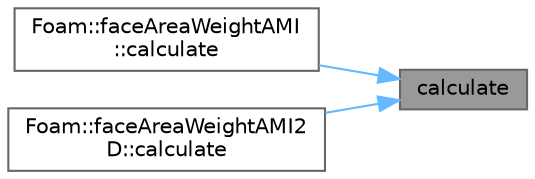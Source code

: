 digraph "calculate"
{
 // LATEX_PDF_SIZE
  bgcolor="transparent";
  edge [fontname=Helvetica,fontsize=10,labelfontname=Helvetica,labelfontsize=10];
  node [fontname=Helvetica,fontsize=10,shape=box,height=0.2,width=0.4];
  rankdir="RL";
  Node1 [id="Node000001",label="calculate",height=0.2,width=0.4,color="gray40", fillcolor="grey60", style="filled", fontcolor="black",tooltip=" "];
  Node1 -> Node2 [id="edge1_Node000001_Node000002",dir="back",color="steelblue1",style="solid",tooltip=" "];
  Node2 [id="Node000002",label="Foam::faceAreaWeightAMI\l::calculate",height=0.2,width=0.4,color="grey40", fillcolor="white", style="filled",URL="$classFoam_1_1faceAreaWeightAMI.html#a47f1f90022c335867dcd6c14f5bffb38",tooltip=" "];
  Node1 -> Node3 [id="edge2_Node000001_Node000003",dir="back",color="steelblue1",style="solid",tooltip=" "];
  Node3 [id="Node000003",label="Foam::faceAreaWeightAMI2\lD::calculate",height=0.2,width=0.4,color="grey40", fillcolor="white", style="filled",URL="$classFoam_1_1faceAreaWeightAMI2D.html#a47f1f90022c335867dcd6c14f5bffb38",tooltip=" "];
}
